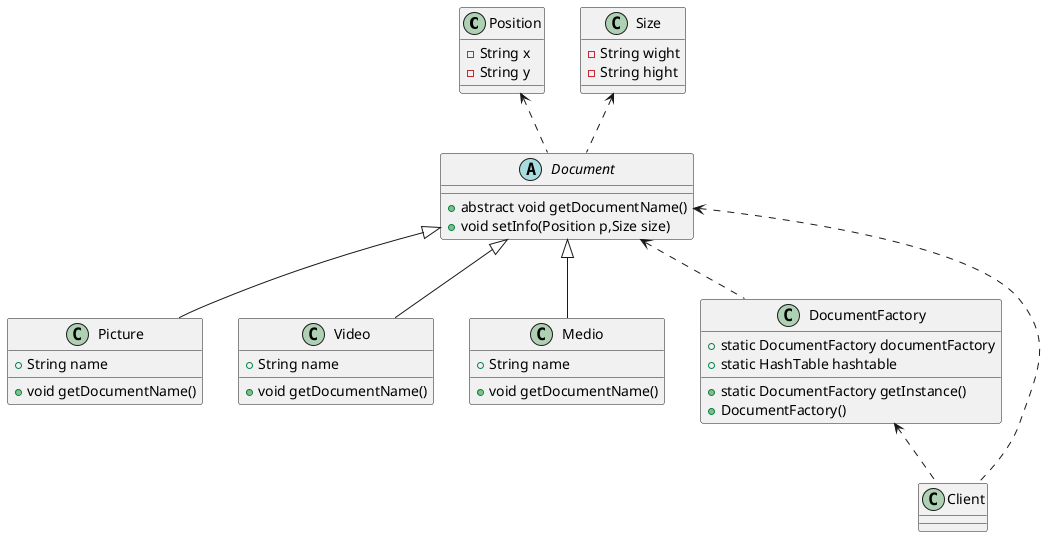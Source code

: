 @startuml


class Position{
    - String x
    - String y
}

class Size{
    - String wight
    - String hight
}

abstract class Document{
    + abstract void getDocumentName()
    + void setInfo(Position p,Size size)
}

class Picture{
+ String name
+ void getDocumentName()
}
class Video{
+ String name
+ void getDocumentName()
}
class Medio{
+ String name
+ void getDocumentName()
}

Position  <.. Document
Size  <.. Document
Document<|--Picture
Document<|--Video
Document<|--Medio


class DocumentFactory{
+ static DocumentFactory documentFactory
+ static HashTable hashtable
+ static DocumentFactory getInstance()
+ DocumentFactory()
/'
    初始化工厂里的例子
'/
}

Document <.. DocumentFactory

class Client


DocumentFactory <.. Client
Document <.. Client





/'Sunny软件公司欲开发一个多功能文档编辑器，
在文本文档中可以插入图片、动画、视频 等
多媒体资料，为了节约系统资源，相同的图片
、动画和视频在同一个文档中只需保存 一份
，但是可以多次重复出现，而且它们每次出现
时位置和大小均可不同。试使用享元 模式设
计该文档编辑器'/
@enduml